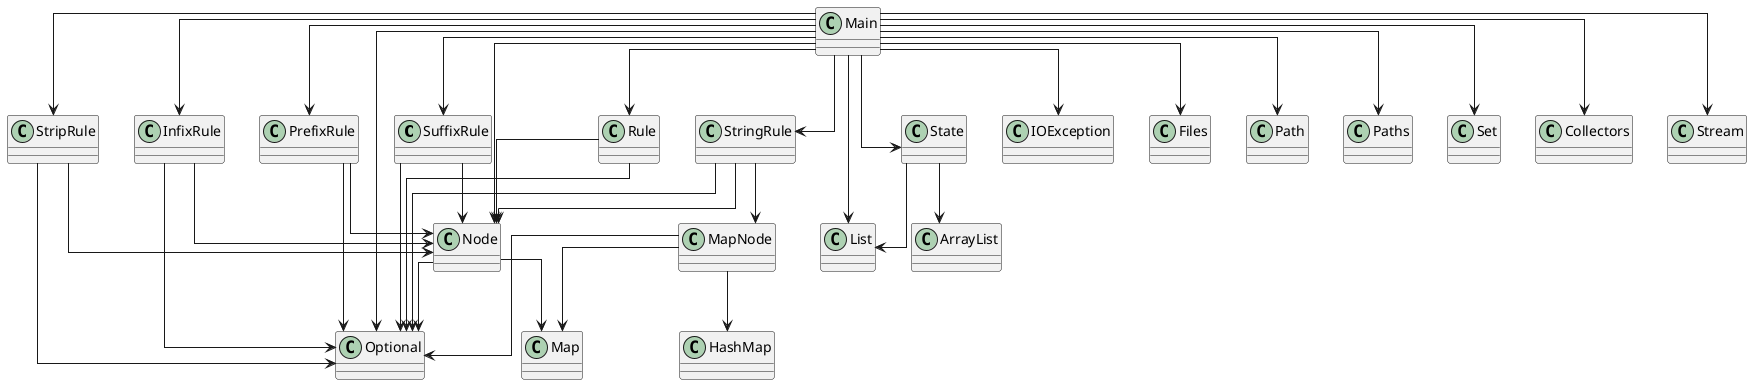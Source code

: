 @startuml
skinparam linetype ortho
class SuffixRule
SuffixRule --> Node
SuffixRule --> Optional
class InfixRule
InfixRule --> Node
InfixRule --> Optional
class Main
Main --> Node
Main --> InfixRule
Main --> PrefixRule
Main --> Rule
Main --> State
Main --> StringRule
Main --> StripRule
Main --> SuffixRule
Main --> IOException
Main --> Files
Main --> Path
Main --> Paths
Main --> List
Main --> Optional
Main --> Set
Main --> Collectors
Main --> Stream
class Rule
Rule --> Node
Rule --> Optional
class Node
Node --> Map
Node --> Optional
class MapNode
MapNode --> HashMap
MapNode --> Map
MapNode --> Optional
class PrefixRule
PrefixRule --> Node
PrefixRule --> Optional
class StringRule
StringRule --> MapNode
StringRule --> Node
StringRule --> Optional
class StripRule
StripRule --> Node
StripRule --> Optional
class State
State --> ArrayList
State --> List
@enduml
